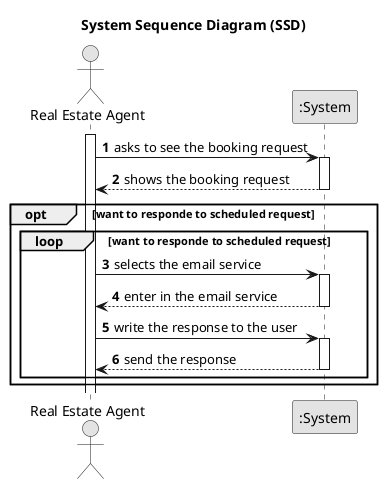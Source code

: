 @startuml
skinparam monochrome true
skinparam packageStyle rectangle
skinparam shadowing false

title System Sequence Diagram (SSD)

autonumber

actor "Real Estate Agent" as Agent
participant ":System" as System

activate Agent

    Agent -> System : asks to see the booking request
    activate System

        System --> Agent : shows the booking request
    deactivate System

opt want to responde to scheduled request
loop want to responde to scheduled request
    Agent -> System : selects the email service
        activate System

        System --> Agent : enter in the email service
    deactivate System

    Agent -> System : write the response to the user
    activate System

        System --> Agent : send the response
    deactivate System

 end
 end

@enduml